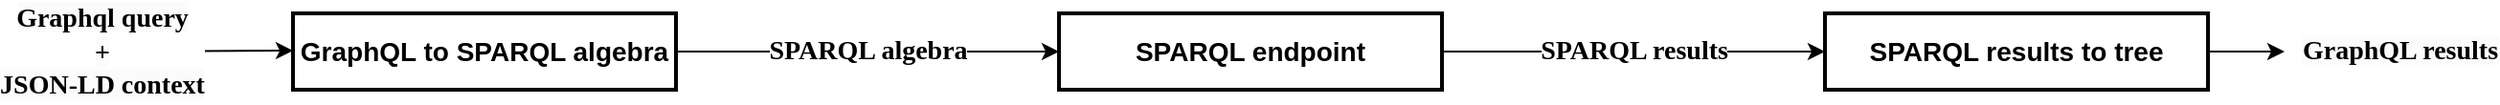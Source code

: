 <mxfile version="20.8.17" type="device"><diagram name="Page-1" id="BhyjVViu2iJORYJJlwDw"><mxGraphModel dx="2284" dy="802" grid="1" gridSize="10" guides="1" tooltips="1" connect="1" arrows="1" fold="1" page="1" pageScale="1" pageWidth="850" pageHeight="1100" math="0" shadow="0"><root><mxCell id="0"/><mxCell id="1" parent="0"/><mxCell id="QpmqVDsZBTTY5FbDcrOV-1" value="&lt;font style=&quot;font-size: 14px;&quot;&gt;&lt;b&gt;GraphQL to SPARQL algebra&lt;/b&gt;&lt;/font&gt;" style="strokeWidth=2;rounded=0;whiteSpace=wrap;html=1;" vertex="1" parent="1"><mxGeometry x="120" y="280" width="200" height="40" as="geometry"/></mxCell><mxCell id="QpmqVDsZBTTY5FbDcrOV-2" value="&lt;b&gt;&lt;font style=&quot;font-size: 14px;&quot;&gt;SPARQL endpoint&lt;/font&gt;&lt;/b&gt;" style="strokeWidth=2;rounded=0;whiteSpace=wrap;html=1;" vertex="1" parent="1"><mxGeometry x="520" y="280" width="200" height="40" as="geometry"/></mxCell><mxCell id="QpmqVDsZBTTY5FbDcrOV-3" value="&lt;b&gt;&lt;font style=&quot;font-size: 14px;&quot;&gt;SPARQL results to tree&lt;/font&gt;&lt;/b&gt;" style="strokeWidth=2;rounded=0;whiteSpace=wrap;html=1;" vertex="1" parent="1"><mxGeometry x="920" y="280" width="200" height="40" as="geometry"/></mxCell><mxCell id="QpmqVDsZBTTY5FbDcrOV-6" value="" style="endArrow=classic;html=1;rounded=0;fontSize=14;startArrow=none;" edge="1" parent="1"><mxGeometry width="50" height="50" relative="1" as="geometry"><mxPoint x="30" y="300" as="sourcePoint"/><mxPoint x="120" y="299.5" as="targetPoint"/></mxGeometry></mxCell><mxCell id="QpmqVDsZBTTY5FbDcrOV-12" value="&lt;b style=&quot;border-color: var(--border-color); font-family: Helvetica; background-color: rgb(251, 251, 251);&quot;&gt;&lt;font style=&quot;border-color: var(--border-color);&quot; face=&quot;Georgia&quot;&gt;Graphql query&lt;br style=&quot;border-color: var(--border-color);&quot;&gt;+&lt;br style=&quot;border-color: var(--border-color);&quot;&gt;JSON-LD context&lt;/font&gt;&lt;/b&gt;" style="edgeLabel;html=1;align=center;verticalAlign=middle;resizable=0;points=[];fontSize=14;fontFamily=Georgia;" vertex="1" connectable="0" parent="QpmqVDsZBTTY5FbDcrOV-6"><mxGeometry x="-0.286" y="-2" relative="1" as="geometry"><mxPoint x="-42" y="-2" as="offset"/></mxGeometry></mxCell><mxCell id="QpmqVDsZBTTY5FbDcrOV-9" value="&lt;b&gt;SPARQL algebra&lt;/b&gt;" style="endArrow=classic;html=1;rounded=0;fontFamily=Georgia;fontSize=14;exitX=1;exitY=0.5;exitDx=0;exitDy=0;entryX=0;entryY=0.5;entryDx=0;entryDy=0;" edge="1" parent="1" source="QpmqVDsZBTTY5FbDcrOV-1" target="QpmqVDsZBTTY5FbDcrOV-2"><mxGeometry width="50" height="50" relative="1" as="geometry"><mxPoint x="400" y="350" as="sourcePoint"/><mxPoint x="450" y="300" as="targetPoint"/></mxGeometry></mxCell><mxCell id="QpmqVDsZBTTY5FbDcrOV-13" value="&lt;b&gt;SPARQL results&lt;/b&gt;" style="endArrow=classic;html=1;rounded=0;fontFamily=Georgia;fontSize=14;entryX=0;entryY=0.5;entryDx=0;entryDy=0;" edge="1" parent="1" target="QpmqVDsZBTTY5FbDcrOV-3"><mxGeometry width="50" height="50" relative="1" as="geometry"><mxPoint x="720" y="300" as="sourcePoint"/><mxPoint x="770" y="250" as="targetPoint"/></mxGeometry></mxCell><mxCell id="QpmqVDsZBTTY5FbDcrOV-14" value="" style="endArrow=classic;html=1;rounded=0;fontFamily=Georgia;fontSize=14;" edge="1" parent="1"><mxGeometry width="50" height="50" relative="1" as="geometry"><mxPoint x="1120" y="300" as="sourcePoint"/><mxPoint x="1160" y="300" as="targetPoint"/></mxGeometry></mxCell><mxCell id="QpmqVDsZBTTY5FbDcrOV-15" value="&lt;span style=&quot;background-color: rgb(251, 251, 251);&quot;&gt;&lt;b&gt;GraphQL results&lt;/b&gt;&lt;/span&gt;" style="edgeLabel;html=1;align=center;verticalAlign=middle;resizable=0;points=[];fontSize=14;fontFamily=Georgia;" vertex="1" connectable="0" parent="1"><mxGeometry x="1220.001" y="300.002" as="geometry"/></mxCell></root></mxGraphModel></diagram></mxfile>